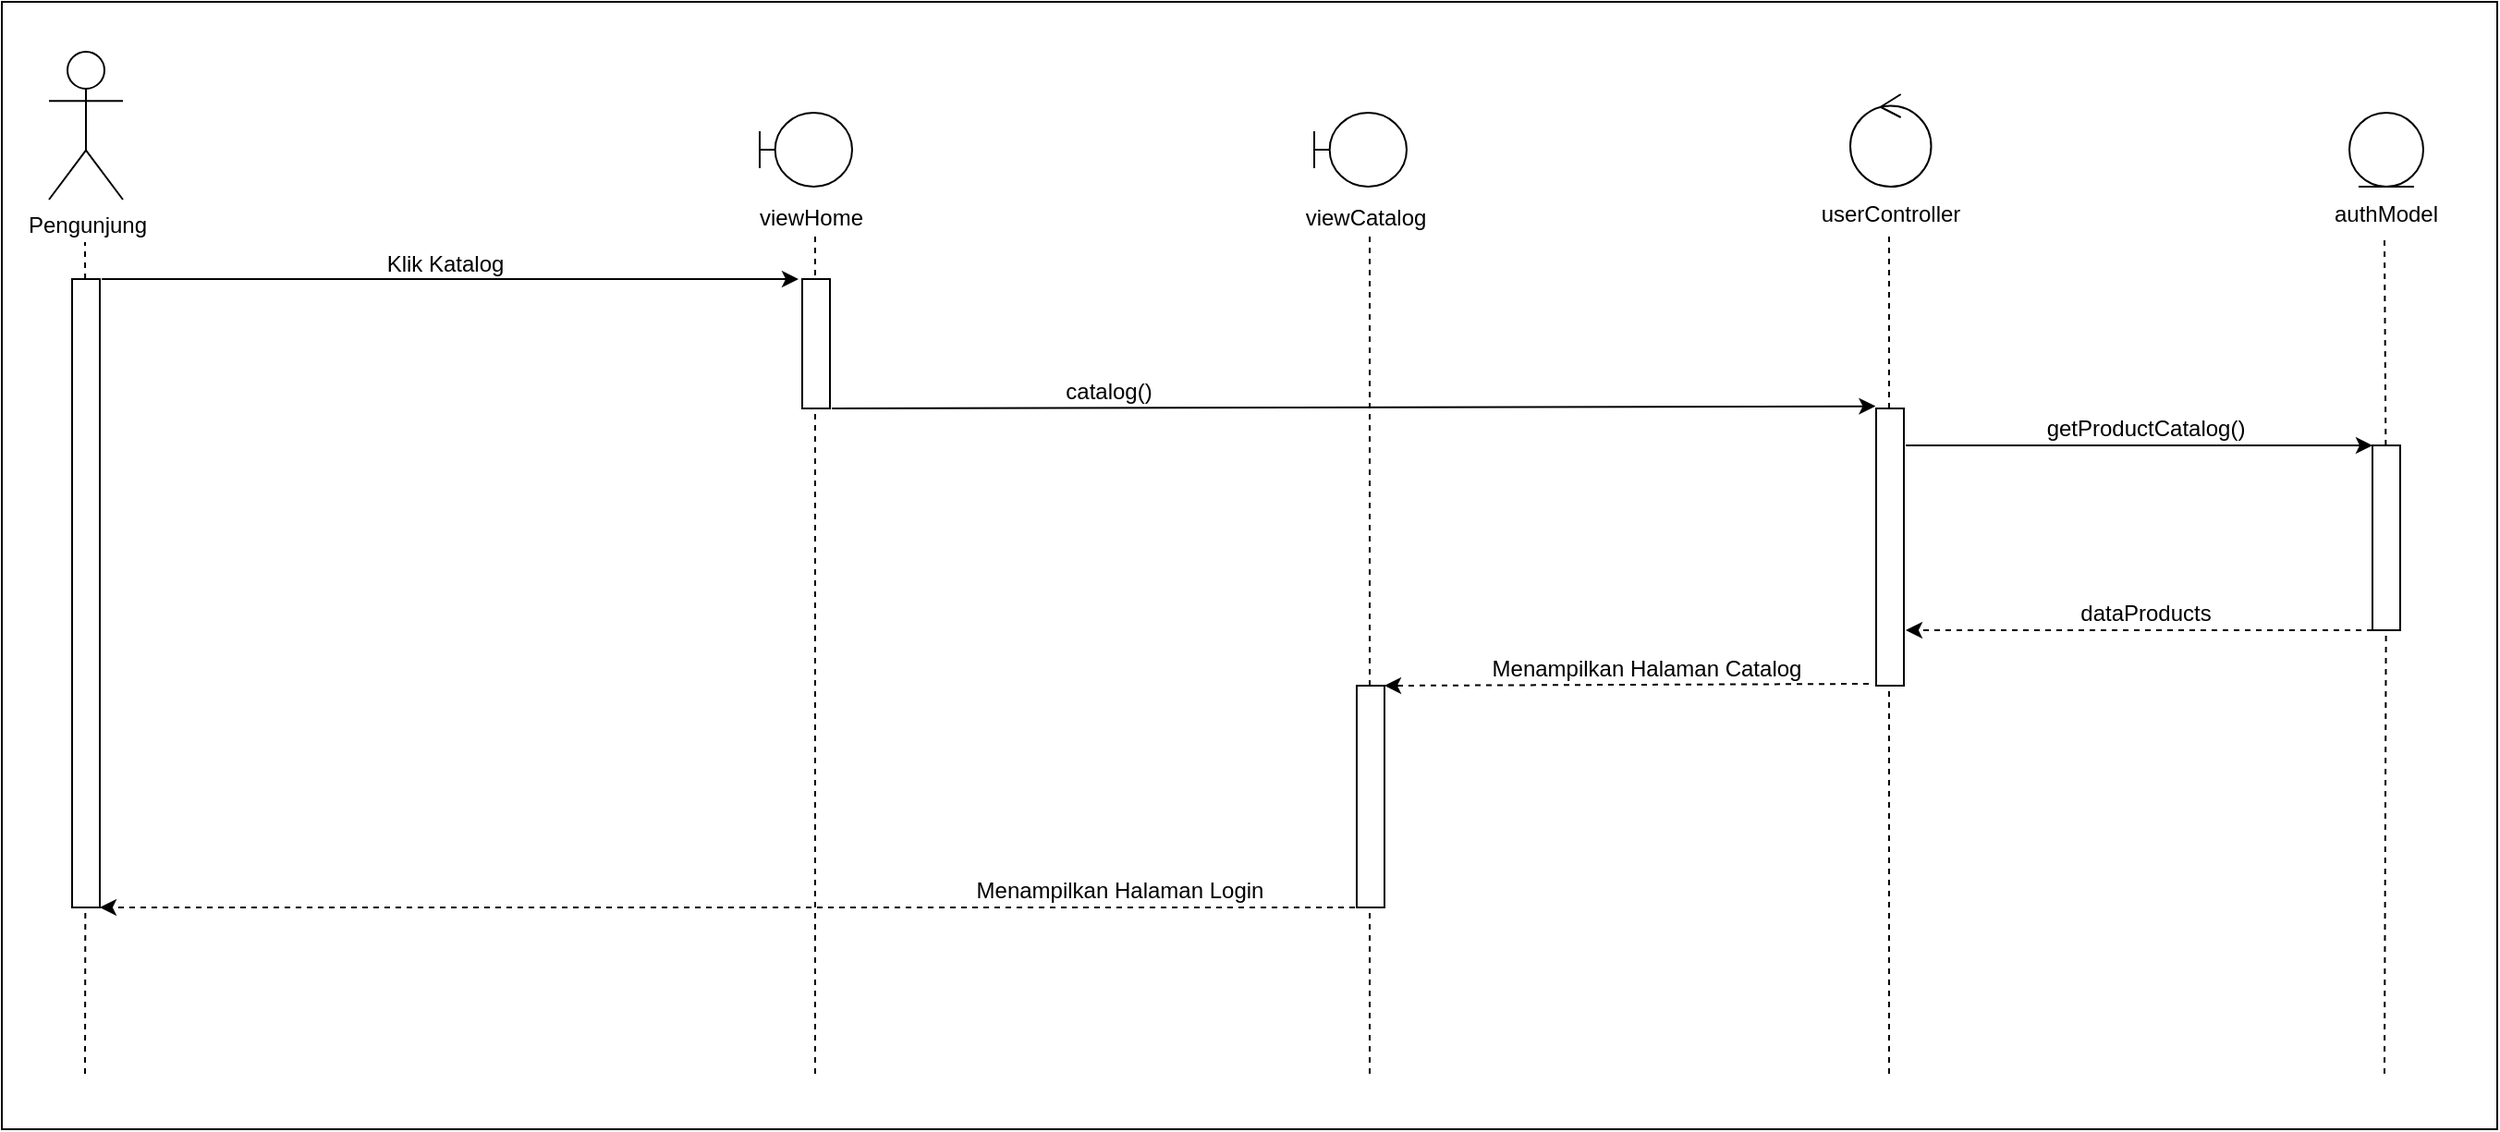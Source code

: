 <mxfile version="17.4.2" type="device"><diagram id="AowbuADEn9qydD4YdiEQ" name="Page-1"><mxGraphModel dx="1497" dy="902" grid="1" gridSize="10" guides="1" tooltips="1" connect="1" arrows="1" fold="1" page="1" pageScale="1" pageWidth="850" pageHeight="1100" math="0" shadow="0"><root><mxCell id="0"/><mxCell id="1" parent="0"/><mxCell id="xPgg3f72ydGwAXaaqZEx-62" value="" style="rounded=0;whiteSpace=wrap;html=1;" vertex="1" parent="1"><mxGeometry x="160" y="100" width="1350" height="610" as="geometry"/></mxCell><mxCell id="xPgg3f72ydGwAXaaqZEx-2" value="Pengunjung" style="shape=umlActor;verticalLabelPosition=bottom;verticalAlign=top;html=1;outlineConnect=0;" vertex="1" parent="1"><mxGeometry x="185.5" y="127" width="40" height="80" as="geometry"/></mxCell><mxCell id="xPgg3f72ydGwAXaaqZEx-3" value="" style="endArrow=none;dashed=1;html=1;rounded=0;startArrow=none;" edge="1" parent="1" source="xPgg3f72ydGwAXaaqZEx-4"><mxGeometry width="50" height="50" relative="1" as="geometry"><mxPoint x="205" y="640" as="sourcePoint"/><mxPoint x="205" y="230" as="targetPoint"/></mxGeometry></mxCell><mxCell id="xPgg3f72ydGwAXaaqZEx-4" value="" style="rounded=0;whiteSpace=wrap;html=1;" vertex="1" parent="1"><mxGeometry x="198" y="250" width="15" height="340" as="geometry"/></mxCell><mxCell id="xPgg3f72ydGwAXaaqZEx-5" value="" style="endArrow=none;dashed=1;html=1;rounded=0;" edge="1" parent="1" target="xPgg3f72ydGwAXaaqZEx-4"><mxGeometry width="50" height="50" relative="1" as="geometry"><mxPoint x="205" y="680" as="sourcePoint"/><mxPoint x="205" y="230" as="targetPoint"/></mxGeometry></mxCell><mxCell id="xPgg3f72ydGwAXaaqZEx-6" value="" style="shape=umlBoundary;whiteSpace=wrap;html=1;" vertex="1" parent="1"><mxGeometry x="570" y="160" width="50" height="40" as="geometry"/></mxCell><mxCell id="xPgg3f72ydGwAXaaqZEx-7" value="" style="endArrow=none;dashed=1;html=1;rounded=0;startArrow=none;" edge="1" parent="1"><mxGeometry width="50" height="50" relative="1" as="geometry"><mxPoint x="600" y="680" as="sourcePoint"/><mxPoint x="600" y="227" as="targetPoint"/></mxGeometry></mxCell><mxCell id="xPgg3f72ydGwAXaaqZEx-8" value="" style="rounded=0;whiteSpace=wrap;html=1;" vertex="1" parent="1"><mxGeometry x="593" y="250" width="15" height="70" as="geometry"/></mxCell><mxCell id="xPgg3f72ydGwAXaaqZEx-9" value="" style="ellipse;shape=umlControl;whiteSpace=wrap;html=1;" vertex="1" parent="1"><mxGeometry x="1160" y="150" width="43.75" height="50" as="geometry"/></mxCell><mxCell id="xPgg3f72ydGwAXaaqZEx-10" value="" style="endArrow=none;dashed=1;html=1;rounded=0;startArrow=none;" edge="1" parent="1"><mxGeometry width="50" height="50" relative="1" as="geometry"><mxPoint x="1181.0" y="680" as="sourcePoint"/><mxPoint x="1181.0" y="227" as="targetPoint"/></mxGeometry></mxCell><mxCell id="xPgg3f72ydGwAXaaqZEx-11" value="" style="rounded=0;whiteSpace=wrap;html=1;" vertex="1" parent="1"><mxGeometry x="1174" y="320" width="15" height="150" as="geometry"/></mxCell><mxCell id="xPgg3f72ydGwAXaaqZEx-12" value="" style="shape=umlLifeline;participant=umlEntity;perimeter=lifelinePerimeter;whiteSpace=wrap;html=1;container=1;collapsible=0;recursiveResize=0;verticalAlign=top;spacingTop=36;outlineConnect=0;" vertex="1" parent="1"><mxGeometry x="1430" y="160" width="40" height="40" as="geometry"/></mxCell><mxCell id="xPgg3f72ydGwAXaaqZEx-13" value="" style="endArrow=none;dashed=1;html=1;rounded=0;startArrow=none;" edge="1" parent="1" source="xPgg3f72ydGwAXaaqZEx-14"><mxGeometry width="50" height="50" relative="1" as="geometry"><mxPoint x="1449.0" y="641.5" as="sourcePoint"/><mxPoint x="1449" y="228.5" as="targetPoint"/></mxGeometry></mxCell><mxCell id="xPgg3f72ydGwAXaaqZEx-14" value="" style="rounded=0;whiteSpace=wrap;html=1;" vertex="1" parent="1"><mxGeometry x="1442.5" y="340" width="15" height="100" as="geometry"/></mxCell><mxCell id="xPgg3f72ydGwAXaaqZEx-15" value="" style="endArrow=none;dashed=1;html=1;rounded=0;startArrow=none;" edge="1" parent="1" target="xPgg3f72ydGwAXaaqZEx-14"><mxGeometry width="50" height="50" relative="1" as="geometry"><mxPoint x="1449" y="680" as="sourcePoint"/><mxPoint x="1449" y="228.5" as="targetPoint"/></mxGeometry></mxCell><mxCell id="xPgg3f72ydGwAXaaqZEx-16" value="" style="endArrow=classic;html=1;rounded=0;exitX=1;exitY=0;exitDx=0;exitDy=0;" edge="1" parent="1"><mxGeometry width="50" height="50" relative="1" as="geometry"><mxPoint x="214" y="250.0" as="sourcePoint"/><mxPoint x="591" y="250" as="targetPoint"/></mxGeometry></mxCell><mxCell id="xPgg3f72ydGwAXaaqZEx-19" value="" style="endArrow=classic;html=1;rounded=0;entryX=-0.02;entryY=-0.001;entryDx=0;entryDy=0;entryPerimeter=0;" edge="1" parent="1"><mxGeometry width="50" height="50" relative="1" as="geometry"><mxPoint x="609" y="320" as="sourcePoint"/><mxPoint x="1173.7" y="318.8" as="targetPoint"/></mxGeometry></mxCell><mxCell id="xPgg3f72ydGwAXaaqZEx-20" value="" style="endArrow=classic;html=1;rounded=0;" edge="1" parent="1"><mxGeometry width="50" height="50" relative="1" as="geometry"><mxPoint x="1190" y="340" as="sourcePoint"/><mxPoint x="1442.5" y="340" as="targetPoint"/></mxGeometry></mxCell><mxCell id="xPgg3f72ydGwAXaaqZEx-21" value="" style="endArrow=classic;html=1;rounded=0;dashed=1;" edge="1" parent="1"><mxGeometry width="50" height="50" relative="1" as="geometry"><mxPoint x="1442.5" y="440" as="sourcePoint"/><mxPoint x="1190" y="440" as="targetPoint"/></mxGeometry></mxCell><mxCell id="xPgg3f72ydGwAXaaqZEx-25" value="" style="endArrow=classic;html=1;rounded=0;dashed=1;" edge="1" parent="1"><mxGeometry width="50" height="50" relative="1" as="geometry"><mxPoint x="1170" y="469" as="sourcePoint"/><mxPoint x="908" y="470" as="targetPoint"/></mxGeometry></mxCell><mxCell id="xPgg3f72ydGwAXaaqZEx-27" value="" style="endArrow=classic;html=1;rounded=0;dashed=1;entryX=1;entryY=1;entryDx=0;entryDy=0;" edge="1" parent="1" target="xPgg3f72ydGwAXaaqZEx-4"><mxGeometry width="50" height="50" relative="1" as="geometry"><mxPoint x="892" y="590" as="sourcePoint"/><mxPoint x="220" y="589" as="targetPoint"/></mxGeometry></mxCell><mxCell id="xPgg3f72ydGwAXaaqZEx-29" value="viewHome" style="text;html=1;strokeColor=none;fillColor=none;align=center;verticalAlign=middle;whiteSpace=wrap;rounded=0;" vertex="1" parent="1"><mxGeometry x="568" y="202" width="60" height="30" as="geometry"/></mxCell><mxCell id="xPgg3f72ydGwAXaaqZEx-30" value="userController" style="text;html=1;strokeColor=none;fillColor=none;align=center;verticalAlign=middle;whiteSpace=wrap;rounded=0;" vertex="1" parent="1"><mxGeometry x="1151.5" y="200" width="60" height="30" as="geometry"/></mxCell><mxCell id="xPgg3f72ydGwAXaaqZEx-31" value="authModel" style="text;html=1;strokeColor=none;fillColor=none;align=center;verticalAlign=middle;whiteSpace=wrap;rounded=0;" vertex="1" parent="1"><mxGeometry x="1420" y="200" width="60" height="30" as="geometry"/></mxCell><mxCell id="xPgg3f72ydGwAXaaqZEx-32" value="Klik Katalog" style="text;html=1;strokeColor=none;fillColor=none;align=center;verticalAlign=middle;whiteSpace=wrap;rounded=0;" vertex="1" parent="1"><mxGeometry x="350" y="227" width="100" height="30" as="geometry"/></mxCell><mxCell id="xPgg3f72ydGwAXaaqZEx-35" value="catalog()" style="text;html=1;strokeColor=none;fillColor=none;align=center;verticalAlign=middle;whiteSpace=wrap;rounded=0;" vertex="1" parent="1"><mxGeometry x="709" y="296" width="100" height="30" as="geometry"/></mxCell><mxCell id="xPgg3f72ydGwAXaaqZEx-36" value="getProductCatalog()" style="text;html=1;strokeColor=none;fillColor=none;align=center;verticalAlign=middle;whiteSpace=wrap;rounded=0;" vertex="1" parent="1"><mxGeometry x="1270" y="316" width="100" height="30" as="geometry"/></mxCell><mxCell id="xPgg3f72ydGwAXaaqZEx-37" value="dataProducts" style="text;html=1;strokeColor=none;fillColor=none;align=center;verticalAlign=middle;whiteSpace=wrap;rounded=0;" vertex="1" parent="1"><mxGeometry x="1270" y="416" width="100" height="30" as="geometry"/></mxCell><mxCell id="xPgg3f72ydGwAXaaqZEx-38" value="Menampilkan Halaman Catalog" style="text;html=1;strokeColor=none;fillColor=none;align=center;verticalAlign=middle;whiteSpace=wrap;rounded=0;" vertex="1" parent="1"><mxGeometry x="960" y="446" width="180" height="30" as="geometry"/></mxCell><mxCell id="xPgg3f72ydGwAXaaqZEx-41" value="Menampilkan Halaman Login" style="text;html=1;strokeColor=none;fillColor=none;align=center;verticalAlign=middle;whiteSpace=wrap;rounded=0;" vertex="1" parent="1"><mxGeometry x="675" y="566" width="180" height="30" as="geometry"/></mxCell><mxCell id="xPgg3f72ydGwAXaaqZEx-49" value="" style="shape=umlBoundary;whiteSpace=wrap;html=1;" vertex="1" parent="1"><mxGeometry x="870" y="160" width="50" height="40" as="geometry"/></mxCell><mxCell id="xPgg3f72ydGwAXaaqZEx-50" value="" style="endArrow=none;dashed=1;html=1;rounded=0;startArrow=none;" edge="1" parent="1"><mxGeometry width="50" height="50" relative="1" as="geometry"><mxPoint x="900" y="680" as="sourcePoint"/><mxPoint x="900" y="227" as="targetPoint"/></mxGeometry></mxCell><mxCell id="xPgg3f72ydGwAXaaqZEx-51" value="" style="rounded=0;whiteSpace=wrap;html=1;" vertex="1" parent="1"><mxGeometry x="893" y="470" width="15" height="120" as="geometry"/></mxCell><mxCell id="xPgg3f72ydGwAXaaqZEx-52" value="viewCatalog" style="text;html=1;strokeColor=none;fillColor=none;align=center;verticalAlign=middle;whiteSpace=wrap;rounded=0;" vertex="1" parent="1"><mxGeometry x="868" y="202" width="60" height="30" as="geometry"/></mxCell></root></mxGraphModel></diagram></mxfile>